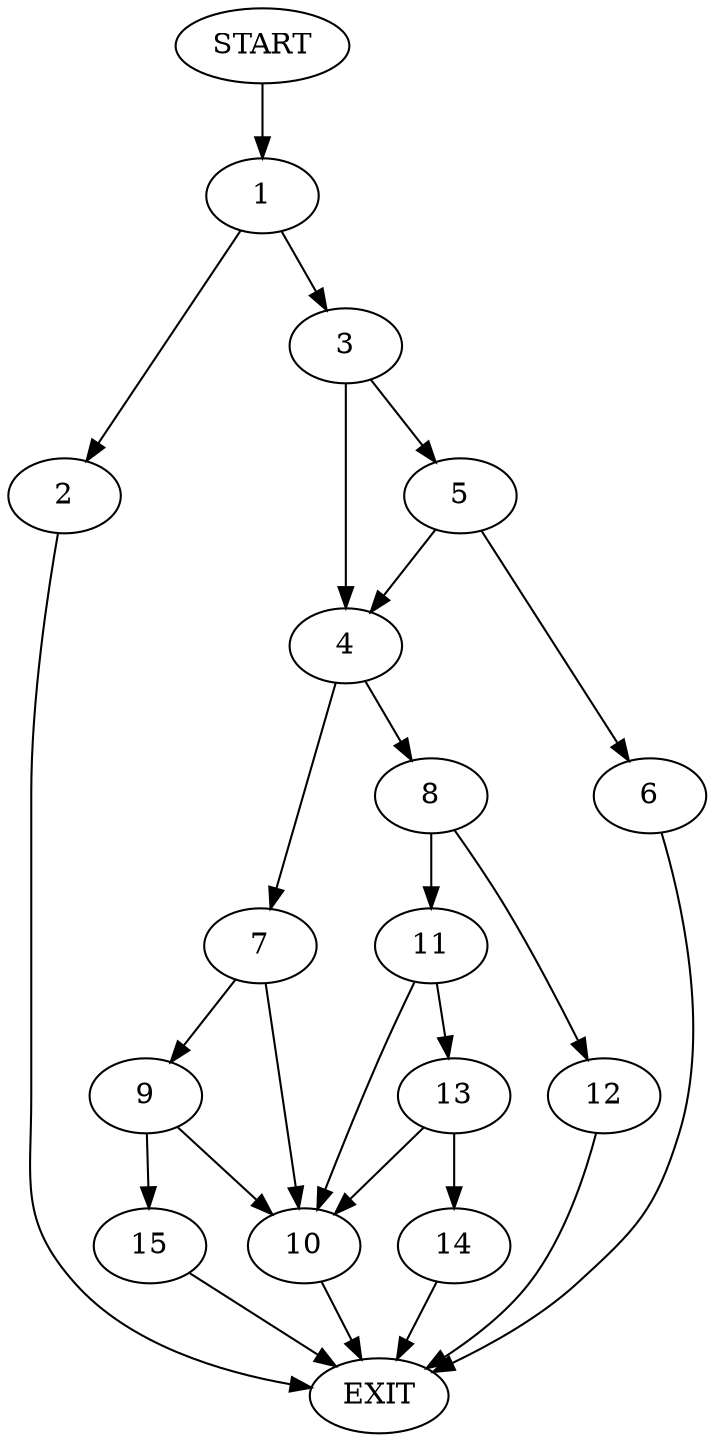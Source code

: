 digraph {
0 [label="START"]
16 [label="EXIT"]
0 -> 1
1 -> 2
1 -> 3
2 -> 16
3 -> 4
3 -> 5
5 -> 6
5 -> 4
4 -> 7
4 -> 8
6 -> 16
7 -> 9
7 -> 10
8 -> 11
8 -> 12
11 -> 13
11 -> 10
12 -> 16
13 -> 14
13 -> 10
10 -> 16
14 -> 16
9 -> 15
9 -> 10
15 -> 16
}
